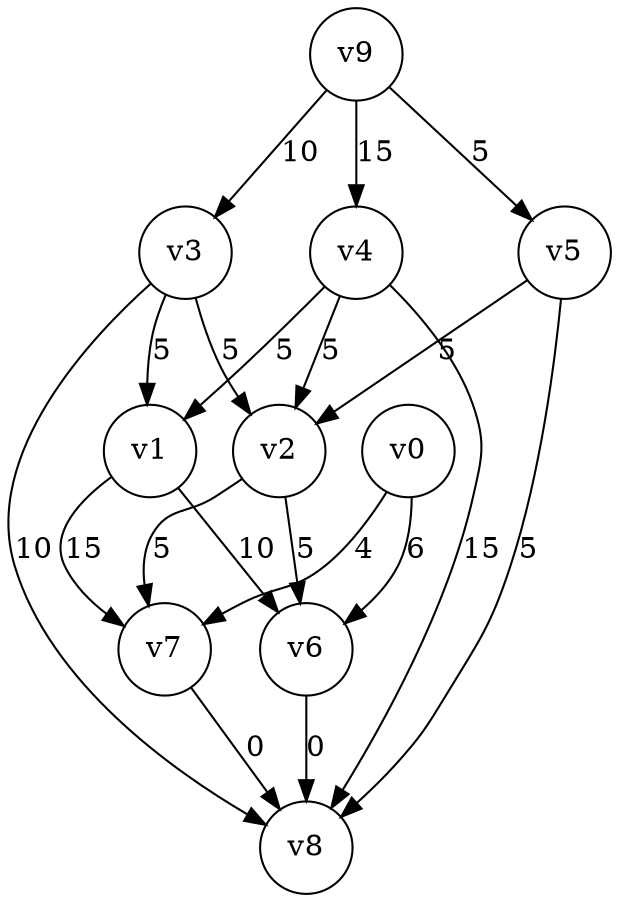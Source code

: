 digraph
{
	node [shape=circle, label="v0"] 0;
	node [shape=circle, label="v1"] 1;
	node [shape=circle, label="v2"] 2;
	node [shape=circle, label="v3"] 3;
	node [shape=circle, label="v4"] 4;
	node [shape=circle, label="v5"] 5;
	node [shape=circle, label="v6"] 6;
	node [shape=circle, label="v7"] 7;
	node [shape=circle, label="v8"] 8;
	node [shape=circle, label="v9"] 9;
	0 -> 6 [label="6"]
	0 -> 7 [label="4"]
	1 -> 6 [label="10"]
	1 -> 7 [label="15"]
	2 -> 6 [label="5"]
	2 -> 7 [label="5"]
	3 -> 1 [label="5"]
	3 -> 2 [label="5"]
	3 -> 8 [label="10"]
	4 -> 1 [label="5"]
	4 -> 2 [label="5"]
	4 -> 8 [label="15"]
	5 -> 2 [label="5"]
	5 -> 8 [label="5"]
	6 -> 8 [label="0"]
	7 -> 8 [label="0"]
	9 -> 3 [label="10"]
	9 -> 4 [label="15"]
	9 -> 5 [label="5"]
}
